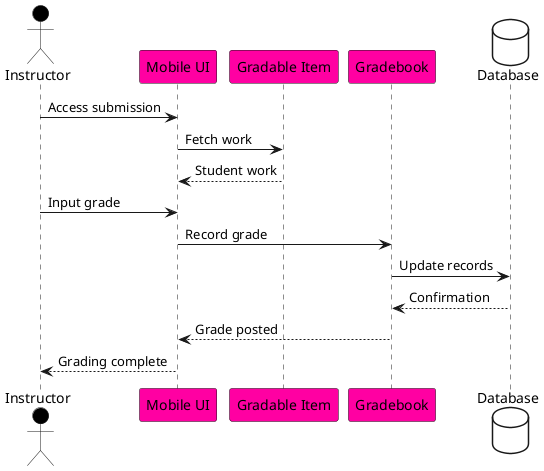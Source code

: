 @startuml Instructor_Grading_Sequence
skinparam BackgroundColor #FFFFFF
actor Instructor #Black
participant "Mobile UI" as MobileUI #FF00A2
participant "Gradable Item" as GI #FF00A2
participant "Gradebook" as GB #FF00A2
database "Database" as DB #White

Instructor -> MobileUI: Access submission
MobileUI -> GI: Fetch work
GI --> MobileUI: Student work
Instructor -> MobileUI: Input grade
MobileUI -> GB: Record grade
GB -> DB: Update records
DB --> GB: Confirmation
GB --> MobileUI: Grade posted
MobileUI --> Instructor: Grading complete
@enduml
